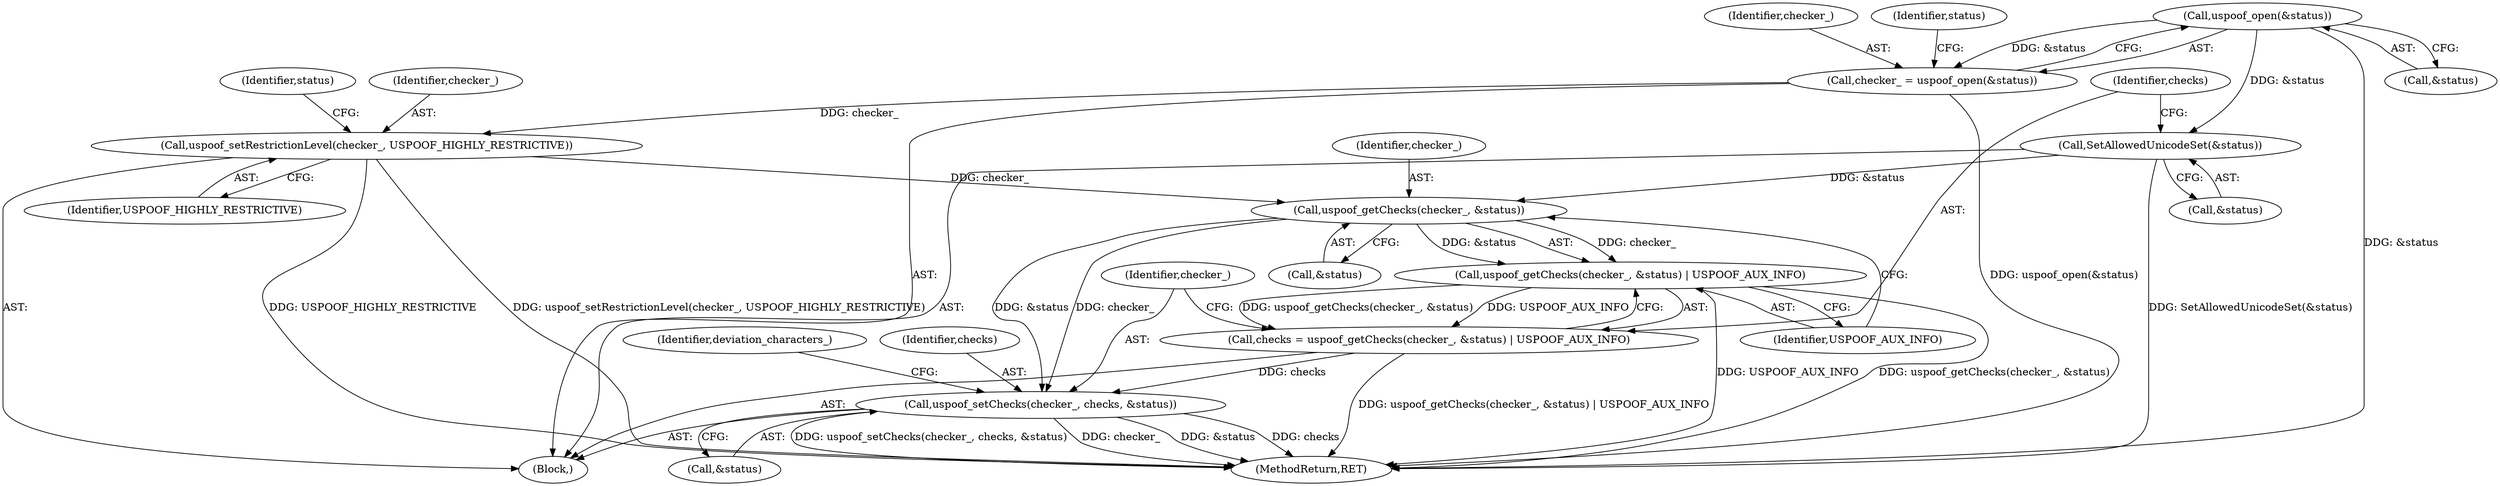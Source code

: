 digraph "0_Chrome_37747f4a4972e6d44d3f956f8d3a63255ef0941a@API" {
"1000113" [label="(Call,uspoof_open(&status))"];
"1000111" [label="(Call,checker_ = uspoof_open(&status))"];
"1000124" [label="(Call,uspoof_setRestrictionLevel(checker_, USPOOF_HIGHLY_RESTRICTIVE))"];
"1000134" [label="(Call,uspoof_getChecks(checker_, &status))"];
"1000133" [label="(Call,uspoof_getChecks(checker_, &status) | USPOOF_AUX_INFO)"];
"1000131" [label="(Call,checks = uspoof_getChecks(checker_, &status) | USPOOF_AUX_INFO)"];
"1000139" [label="(Call,uspoof_setChecks(checker_, checks, &status))"];
"1000127" [label="(Call,SetAllowedUnicodeSet(&status))"];
"1000128" [label="(Call,&status)"];
"1000112" [label="(Identifier,checker_)"];
"1000139" [label="(Call,uspoof_setChecks(checker_, checks, &status))"];
"1000126" [label="(Identifier,USPOOF_HIGHLY_RESTRICTIVE)"];
"1000127" [label="(Call,SetAllowedUnicodeSet(&status))"];
"1000136" [label="(Call,&status)"];
"1000138" [label="(Identifier,USPOOF_AUX_INFO)"];
"1000114" [label="(Call,&status)"];
"1000113" [label="(Call,uspoof_open(&status))"];
"1000118" [label="(Identifier,status)"];
"1000111" [label="(Call,checker_ = uspoof_open(&status))"];
"1000145" [label="(Identifier,deviation_characters_)"];
"1000135" [label="(Identifier,checker_)"];
"1000141" [label="(Identifier,checks)"];
"1000131" [label="(Call,checks = uspoof_getChecks(checker_, &status) | USPOOF_AUX_INFO)"];
"1000129" [label="(Identifier,status)"];
"1000214" [label="(MethodReturn,RET)"];
"1000142" [label="(Call,&status)"];
"1000132" [label="(Identifier,checks)"];
"1000140" [label="(Identifier,checker_)"];
"1000106" [label="(Block,)"];
"1000124" [label="(Call,uspoof_setRestrictionLevel(checker_, USPOOF_HIGHLY_RESTRICTIVE))"];
"1000125" [label="(Identifier,checker_)"];
"1000133" [label="(Call,uspoof_getChecks(checker_, &status) | USPOOF_AUX_INFO)"];
"1000134" [label="(Call,uspoof_getChecks(checker_, &status))"];
"1000113" -> "1000111"  [label="AST: "];
"1000113" -> "1000114"  [label="CFG: "];
"1000114" -> "1000113"  [label="AST: "];
"1000111" -> "1000113"  [label="CFG: "];
"1000113" -> "1000214"  [label="DDG: &status"];
"1000113" -> "1000111"  [label="DDG: &status"];
"1000113" -> "1000127"  [label="DDG: &status"];
"1000111" -> "1000106"  [label="AST: "];
"1000112" -> "1000111"  [label="AST: "];
"1000118" -> "1000111"  [label="CFG: "];
"1000111" -> "1000214"  [label="DDG: uspoof_open(&status)"];
"1000111" -> "1000124"  [label="DDG: checker_"];
"1000124" -> "1000106"  [label="AST: "];
"1000124" -> "1000126"  [label="CFG: "];
"1000125" -> "1000124"  [label="AST: "];
"1000126" -> "1000124"  [label="AST: "];
"1000129" -> "1000124"  [label="CFG: "];
"1000124" -> "1000214"  [label="DDG: USPOOF_HIGHLY_RESTRICTIVE"];
"1000124" -> "1000214"  [label="DDG: uspoof_setRestrictionLevel(checker_, USPOOF_HIGHLY_RESTRICTIVE)"];
"1000124" -> "1000134"  [label="DDG: checker_"];
"1000134" -> "1000133"  [label="AST: "];
"1000134" -> "1000136"  [label="CFG: "];
"1000135" -> "1000134"  [label="AST: "];
"1000136" -> "1000134"  [label="AST: "];
"1000138" -> "1000134"  [label="CFG: "];
"1000134" -> "1000133"  [label="DDG: checker_"];
"1000134" -> "1000133"  [label="DDG: &status"];
"1000127" -> "1000134"  [label="DDG: &status"];
"1000134" -> "1000139"  [label="DDG: checker_"];
"1000134" -> "1000139"  [label="DDG: &status"];
"1000133" -> "1000131"  [label="AST: "];
"1000133" -> "1000138"  [label="CFG: "];
"1000138" -> "1000133"  [label="AST: "];
"1000131" -> "1000133"  [label="CFG: "];
"1000133" -> "1000214"  [label="DDG: USPOOF_AUX_INFO"];
"1000133" -> "1000214"  [label="DDG: uspoof_getChecks(checker_, &status)"];
"1000133" -> "1000131"  [label="DDG: uspoof_getChecks(checker_, &status)"];
"1000133" -> "1000131"  [label="DDG: USPOOF_AUX_INFO"];
"1000131" -> "1000106"  [label="AST: "];
"1000132" -> "1000131"  [label="AST: "];
"1000140" -> "1000131"  [label="CFG: "];
"1000131" -> "1000214"  [label="DDG: uspoof_getChecks(checker_, &status) | USPOOF_AUX_INFO"];
"1000131" -> "1000139"  [label="DDG: checks"];
"1000139" -> "1000106"  [label="AST: "];
"1000139" -> "1000142"  [label="CFG: "];
"1000140" -> "1000139"  [label="AST: "];
"1000141" -> "1000139"  [label="AST: "];
"1000142" -> "1000139"  [label="AST: "];
"1000145" -> "1000139"  [label="CFG: "];
"1000139" -> "1000214"  [label="DDG: &status"];
"1000139" -> "1000214"  [label="DDG: checks"];
"1000139" -> "1000214"  [label="DDG: uspoof_setChecks(checker_, checks, &status)"];
"1000139" -> "1000214"  [label="DDG: checker_"];
"1000127" -> "1000106"  [label="AST: "];
"1000127" -> "1000128"  [label="CFG: "];
"1000128" -> "1000127"  [label="AST: "];
"1000132" -> "1000127"  [label="CFG: "];
"1000127" -> "1000214"  [label="DDG: SetAllowedUnicodeSet(&status)"];
}
